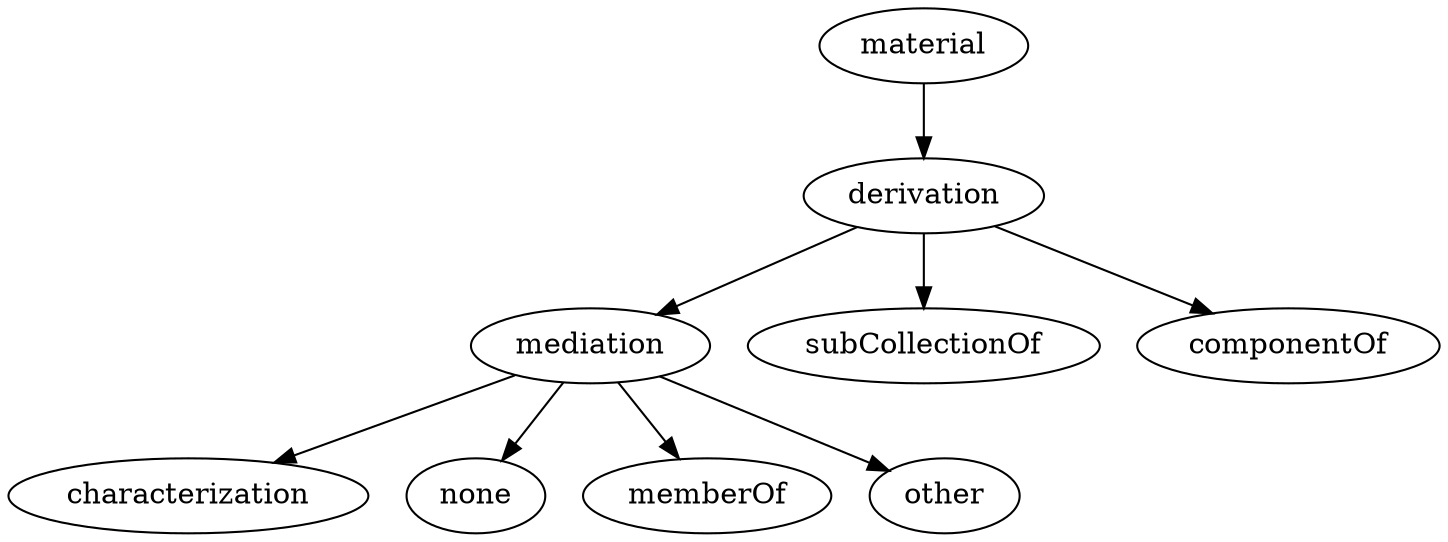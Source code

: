 strict digraph {
material;
derivation;
mediation;
subCollectionOf;
componentOf;
characterization;
none;
memberOf;
other;
material -> derivation;
derivation -> mediation;
derivation -> subCollectionOf;
derivation -> componentOf;
mediation -> characterization;
mediation -> none;
mediation -> memberOf;
mediation -> other;
}
